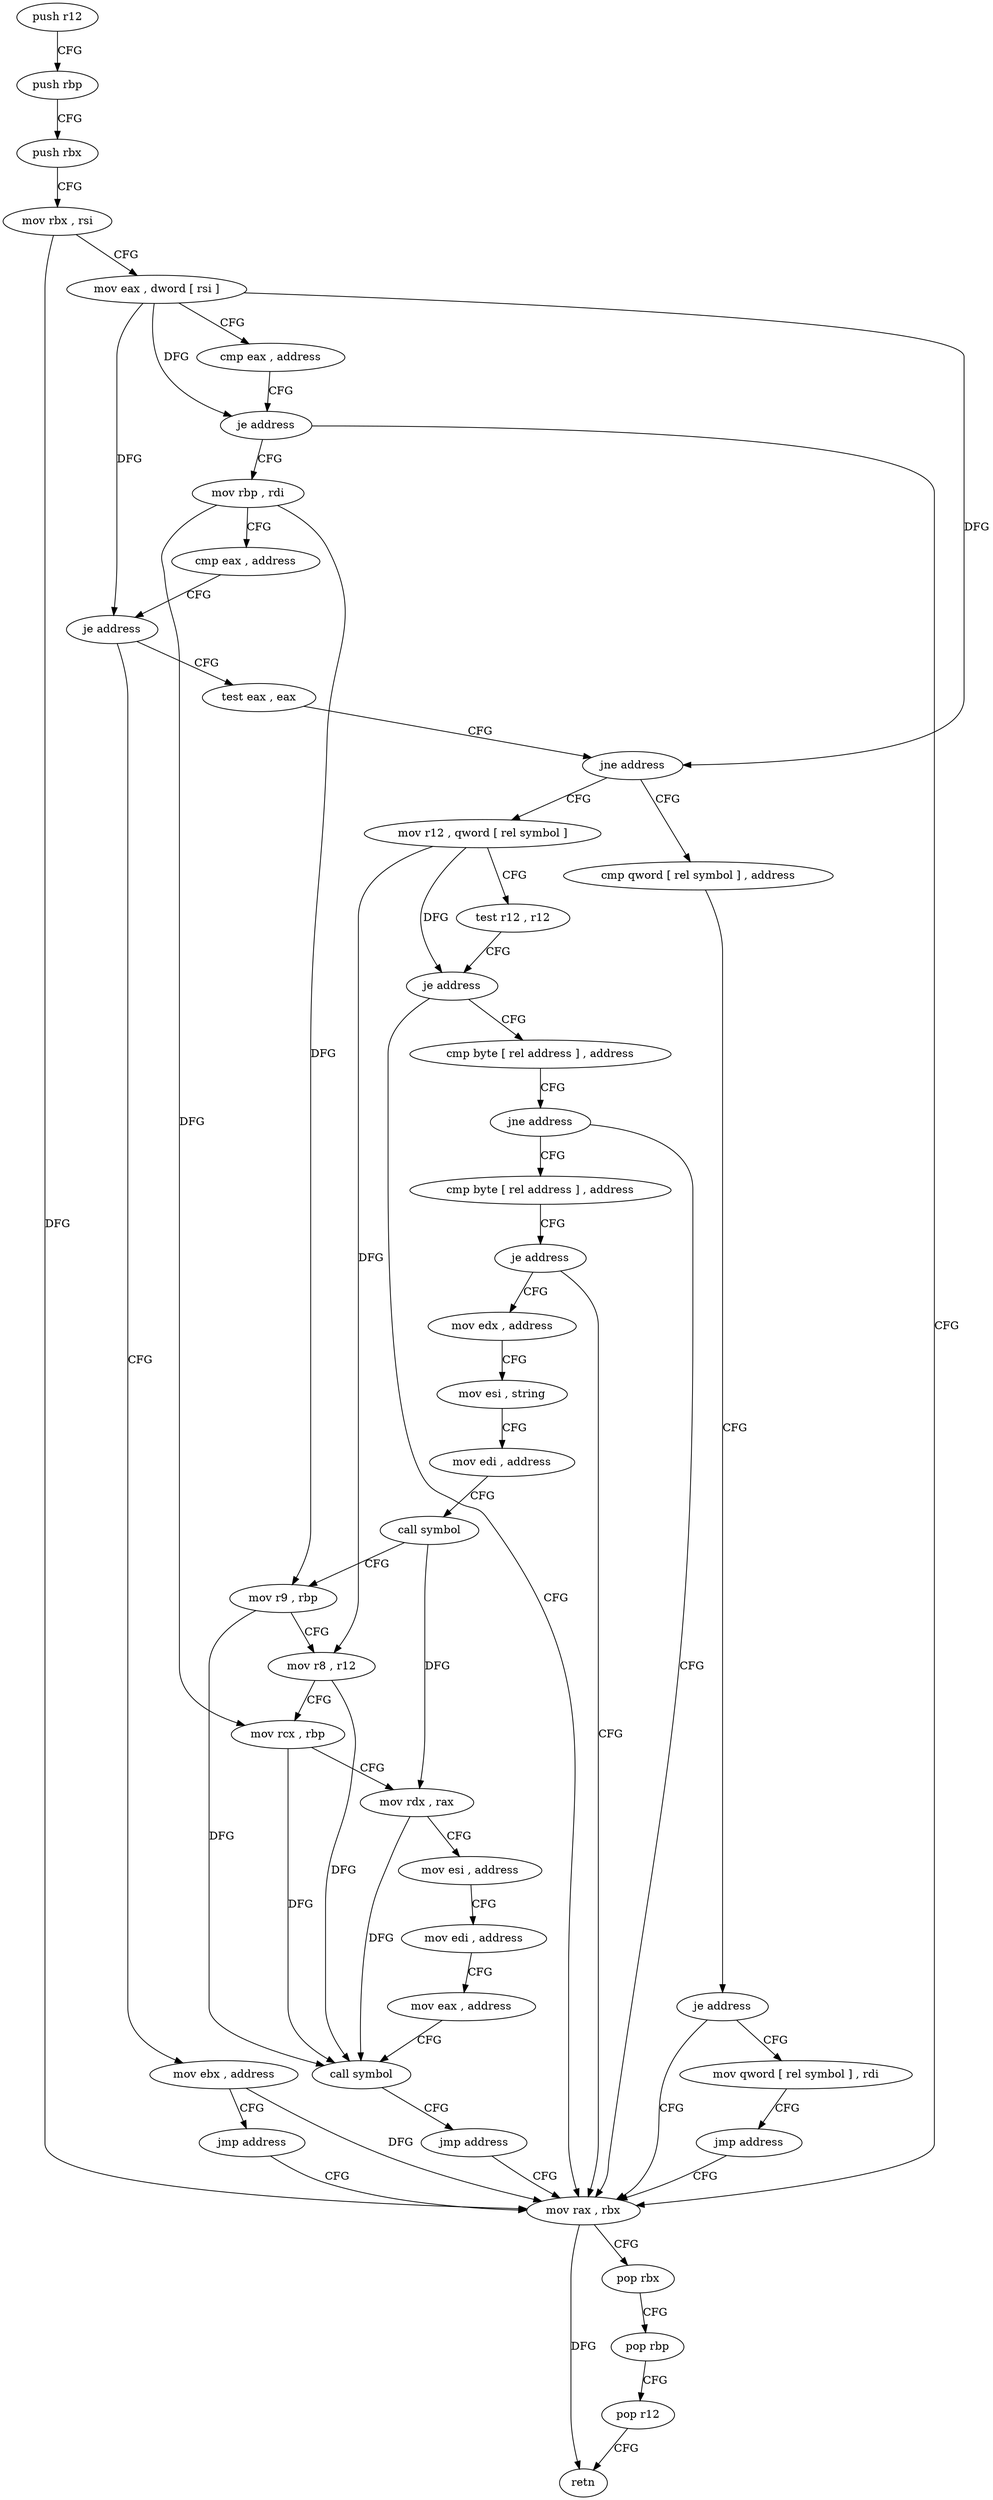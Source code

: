 digraph "func" {
"4241571" [label = "push r12" ]
"4241573" [label = "push rbp" ]
"4241574" [label = "push rbx" ]
"4241575" [label = "mov rbx , rsi" ]
"4241578" [label = "mov eax , dword [ rsi ]" ]
"4241580" [label = "cmp eax , address" ]
"4241583" [label = "je address" ]
"4241691" [label = "mov rax , rbx" ]
"4241585" [label = "mov rbp , rdi" ]
"4241694" [label = "pop rbx" ]
"4241695" [label = "pop rbp" ]
"4241696" [label = "pop r12" ]
"4241698" [label = "retn" ]
"4241588" [label = "cmp eax , address" ]
"4241591" [label = "je address" ]
"4241708" [label = "mov ebx , address" ]
"4241593" [label = "test eax , eax" ]
"4241713" [label = "jmp address" ]
"4241595" [label = "jne address" ]
"4241681" [label = "cmp qword [ rel symbol ] , address" ]
"4241597" [label = "mov r12 , qword [ rel symbol ]" ]
"4241689" [label = "je address" ]
"4241699" [label = "mov qword [ rel symbol ] , rdi" ]
"4241604" [label = "test r12 , r12" ]
"4241607" [label = "je address" ]
"4241609" [label = "cmp byte [ rel address ] , address" ]
"4241706" [label = "jmp address" ]
"4241616" [label = "jne address" ]
"4241618" [label = "cmp byte [ rel address ] , address" ]
"4241625" [label = "je address" ]
"4241627" [label = "mov edx , address" ]
"4241632" [label = "mov esi , string" ]
"4241637" [label = "mov edi , address" ]
"4241642" [label = "call symbol" ]
"4241647" [label = "mov r9 , rbp" ]
"4241650" [label = "mov r8 , r12" ]
"4241653" [label = "mov rcx , rbp" ]
"4241656" [label = "mov rdx , rax" ]
"4241659" [label = "mov esi , address" ]
"4241664" [label = "mov edi , address" ]
"4241669" [label = "mov eax , address" ]
"4241674" [label = "call symbol" ]
"4241679" [label = "jmp address" ]
"4241571" -> "4241573" [ label = "CFG" ]
"4241573" -> "4241574" [ label = "CFG" ]
"4241574" -> "4241575" [ label = "CFG" ]
"4241575" -> "4241578" [ label = "CFG" ]
"4241575" -> "4241691" [ label = "DFG" ]
"4241578" -> "4241580" [ label = "CFG" ]
"4241578" -> "4241583" [ label = "DFG" ]
"4241578" -> "4241591" [ label = "DFG" ]
"4241578" -> "4241595" [ label = "DFG" ]
"4241580" -> "4241583" [ label = "CFG" ]
"4241583" -> "4241691" [ label = "CFG" ]
"4241583" -> "4241585" [ label = "CFG" ]
"4241691" -> "4241694" [ label = "CFG" ]
"4241691" -> "4241698" [ label = "DFG" ]
"4241585" -> "4241588" [ label = "CFG" ]
"4241585" -> "4241647" [ label = "DFG" ]
"4241585" -> "4241653" [ label = "DFG" ]
"4241694" -> "4241695" [ label = "CFG" ]
"4241695" -> "4241696" [ label = "CFG" ]
"4241696" -> "4241698" [ label = "CFG" ]
"4241588" -> "4241591" [ label = "CFG" ]
"4241591" -> "4241708" [ label = "CFG" ]
"4241591" -> "4241593" [ label = "CFG" ]
"4241708" -> "4241713" [ label = "CFG" ]
"4241708" -> "4241691" [ label = "DFG" ]
"4241593" -> "4241595" [ label = "CFG" ]
"4241713" -> "4241691" [ label = "CFG" ]
"4241595" -> "4241681" [ label = "CFG" ]
"4241595" -> "4241597" [ label = "CFG" ]
"4241681" -> "4241689" [ label = "CFG" ]
"4241597" -> "4241604" [ label = "CFG" ]
"4241597" -> "4241607" [ label = "DFG" ]
"4241597" -> "4241650" [ label = "DFG" ]
"4241689" -> "4241699" [ label = "CFG" ]
"4241689" -> "4241691" [ label = "CFG" ]
"4241699" -> "4241706" [ label = "CFG" ]
"4241604" -> "4241607" [ label = "CFG" ]
"4241607" -> "4241691" [ label = "CFG" ]
"4241607" -> "4241609" [ label = "CFG" ]
"4241609" -> "4241616" [ label = "CFG" ]
"4241706" -> "4241691" [ label = "CFG" ]
"4241616" -> "4241691" [ label = "CFG" ]
"4241616" -> "4241618" [ label = "CFG" ]
"4241618" -> "4241625" [ label = "CFG" ]
"4241625" -> "4241691" [ label = "CFG" ]
"4241625" -> "4241627" [ label = "CFG" ]
"4241627" -> "4241632" [ label = "CFG" ]
"4241632" -> "4241637" [ label = "CFG" ]
"4241637" -> "4241642" [ label = "CFG" ]
"4241642" -> "4241647" [ label = "CFG" ]
"4241642" -> "4241656" [ label = "DFG" ]
"4241647" -> "4241650" [ label = "CFG" ]
"4241647" -> "4241674" [ label = "DFG" ]
"4241650" -> "4241653" [ label = "CFG" ]
"4241650" -> "4241674" [ label = "DFG" ]
"4241653" -> "4241656" [ label = "CFG" ]
"4241653" -> "4241674" [ label = "DFG" ]
"4241656" -> "4241659" [ label = "CFG" ]
"4241656" -> "4241674" [ label = "DFG" ]
"4241659" -> "4241664" [ label = "CFG" ]
"4241664" -> "4241669" [ label = "CFG" ]
"4241669" -> "4241674" [ label = "CFG" ]
"4241674" -> "4241679" [ label = "CFG" ]
"4241679" -> "4241691" [ label = "CFG" ]
}
